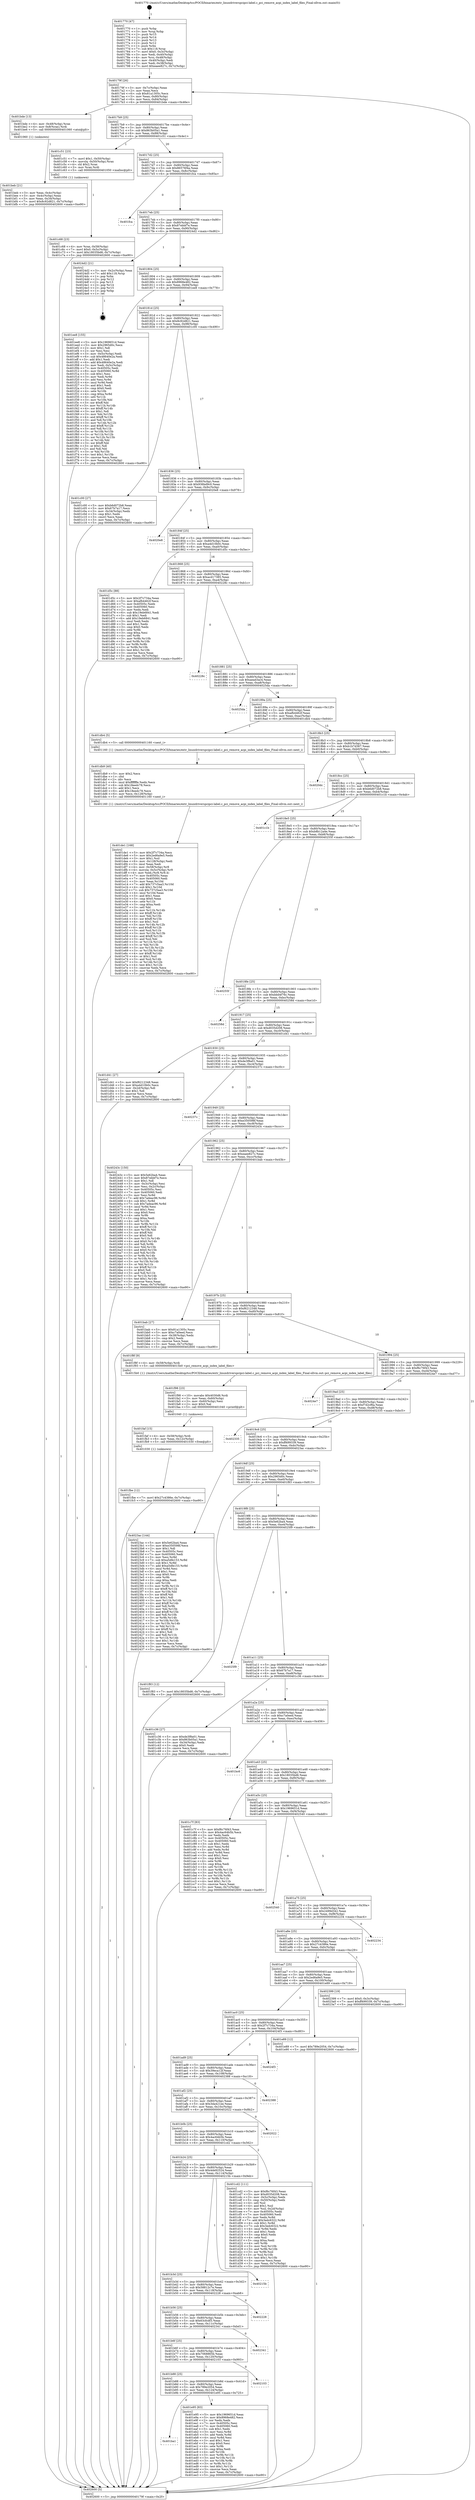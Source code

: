 digraph "0x401770" {
  label = "0x401770 (/mnt/c/Users/mathe/Desktop/tcc/POCII/binaries/extr_linuxdriverspcipci-label.c_pci_remove_acpi_index_label_files_Final-ollvm.out::main(0))"
  labelloc = "t"
  node[shape=record]

  Entry [label="",width=0.3,height=0.3,shape=circle,fillcolor=black,style=filled]
  "0x40179f" [label="{
     0x40179f [26]\l
     | [instrs]\l
     &nbsp;&nbsp;0x40179f \<+3\>: mov -0x7c(%rbp),%eax\l
     &nbsp;&nbsp;0x4017a2 \<+2\>: mov %eax,%ecx\l
     &nbsp;&nbsp;0x4017a4 \<+6\>: sub $0x81a1305c,%ecx\l
     &nbsp;&nbsp;0x4017aa \<+3\>: mov %eax,-0x80(%rbp)\l
     &nbsp;&nbsp;0x4017ad \<+6\>: mov %ecx,-0x84(%rbp)\l
     &nbsp;&nbsp;0x4017b3 \<+6\>: je 0000000000401bde \<main+0x46e\>\l
  }"]
  "0x401bde" [label="{
     0x401bde [13]\l
     | [instrs]\l
     &nbsp;&nbsp;0x401bde \<+4\>: mov -0x48(%rbp),%rax\l
     &nbsp;&nbsp;0x401be2 \<+4\>: mov 0x8(%rax),%rdi\l
     &nbsp;&nbsp;0x401be6 \<+5\>: call 0000000000401060 \<atoi@plt\>\l
     | [calls]\l
     &nbsp;&nbsp;0x401060 \{1\} (unknown)\l
  }"]
  "0x4017b9" [label="{
     0x4017b9 [25]\l
     | [instrs]\l
     &nbsp;&nbsp;0x4017b9 \<+5\>: jmp 00000000004017be \<main+0x4e\>\l
     &nbsp;&nbsp;0x4017be \<+3\>: mov -0x80(%rbp),%eax\l
     &nbsp;&nbsp;0x4017c1 \<+5\>: sub $0x863b05a1,%eax\l
     &nbsp;&nbsp;0x4017c6 \<+6\>: mov %eax,-0x88(%rbp)\l
     &nbsp;&nbsp;0x4017cc \<+6\>: je 0000000000401c51 \<main+0x4e1\>\l
  }"]
  Exit [label="",width=0.3,height=0.3,shape=circle,fillcolor=black,style=filled,peripheries=2]
  "0x401c51" [label="{
     0x401c51 [23]\l
     | [instrs]\l
     &nbsp;&nbsp;0x401c51 \<+7\>: movl $0x1,-0x50(%rbp)\l
     &nbsp;&nbsp;0x401c58 \<+4\>: movslq -0x50(%rbp),%rax\l
     &nbsp;&nbsp;0x401c5c \<+4\>: shl $0x2,%rax\l
     &nbsp;&nbsp;0x401c60 \<+3\>: mov %rax,%rdi\l
     &nbsp;&nbsp;0x401c63 \<+5\>: call 0000000000401050 \<malloc@plt\>\l
     | [calls]\l
     &nbsp;&nbsp;0x401050 \{1\} (unknown)\l
  }"]
  "0x4017d2" [label="{
     0x4017d2 [25]\l
     | [instrs]\l
     &nbsp;&nbsp;0x4017d2 \<+5\>: jmp 00000000004017d7 \<main+0x67\>\l
     &nbsp;&nbsp;0x4017d7 \<+3\>: mov -0x80(%rbp),%eax\l
     &nbsp;&nbsp;0x4017da \<+5\>: sub $0x86576f4a,%eax\l
     &nbsp;&nbsp;0x4017df \<+6\>: mov %eax,-0x8c(%rbp)\l
     &nbsp;&nbsp;0x4017e5 \<+6\>: je 0000000000401fca \<main+0x85a\>\l
  }"]
  "0x401fbe" [label="{
     0x401fbe [12]\l
     | [instrs]\l
     &nbsp;&nbsp;0x401fbe \<+7\>: movl $0x27c4386e,-0x7c(%rbp)\l
     &nbsp;&nbsp;0x401fc5 \<+5\>: jmp 0000000000402600 \<main+0xe90\>\l
  }"]
  "0x401fca" [label="{
     0x401fca\l
  }", style=dashed]
  "0x4017eb" [label="{
     0x4017eb [25]\l
     | [instrs]\l
     &nbsp;&nbsp;0x4017eb \<+5\>: jmp 00000000004017f0 \<main+0x80\>\l
     &nbsp;&nbsp;0x4017f0 \<+3\>: mov -0x80(%rbp),%eax\l
     &nbsp;&nbsp;0x4017f3 \<+5\>: sub $0x87ebbf7e,%eax\l
     &nbsp;&nbsp;0x4017f8 \<+6\>: mov %eax,-0x90(%rbp)\l
     &nbsp;&nbsp;0x4017fe \<+6\>: je 00000000004024d2 \<main+0xd62\>\l
  }"]
  "0x401faf" [label="{
     0x401faf [15]\l
     | [instrs]\l
     &nbsp;&nbsp;0x401faf \<+4\>: mov -0x58(%rbp),%rdi\l
     &nbsp;&nbsp;0x401fb3 \<+6\>: mov %eax,-0x12c(%rbp)\l
     &nbsp;&nbsp;0x401fb9 \<+5\>: call 0000000000401030 \<free@plt\>\l
     | [calls]\l
     &nbsp;&nbsp;0x401030 \{1\} (unknown)\l
  }"]
  "0x4024d2" [label="{
     0x4024d2 [21]\l
     | [instrs]\l
     &nbsp;&nbsp;0x4024d2 \<+3\>: mov -0x2c(%rbp),%eax\l
     &nbsp;&nbsp;0x4024d5 \<+7\>: add $0x118,%rsp\l
     &nbsp;&nbsp;0x4024dc \<+1\>: pop %rbx\l
     &nbsp;&nbsp;0x4024dd \<+2\>: pop %r12\l
     &nbsp;&nbsp;0x4024df \<+2\>: pop %r13\l
     &nbsp;&nbsp;0x4024e1 \<+2\>: pop %r14\l
     &nbsp;&nbsp;0x4024e3 \<+2\>: pop %r15\l
     &nbsp;&nbsp;0x4024e5 \<+1\>: pop %rbp\l
     &nbsp;&nbsp;0x4024e6 \<+1\>: ret\l
  }"]
  "0x401804" [label="{
     0x401804 [25]\l
     | [instrs]\l
     &nbsp;&nbsp;0x401804 \<+5\>: jmp 0000000000401809 \<main+0x99\>\l
     &nbsp;&nbsp;0x401809 \<+3\>: mov -0x80(%rbp),%eax\l
     &nbsp;&nbsp;0x40180c \<+5\>: sub $0x8968e482,%eax\l
     &nbsp;&nbsp;0x401811 \<+6\>: mov %eax,-0x94(%rbp)\l
     &nbsp;&nbsp;0x401817 \<+6\>: je 0000000000401ee8 \<main+0x778\>\l
  }"]
  "0x401f98" [label="{
     0x401f98 [23]\l
     | [instrs]\l
     &nbsp;&nbsp;0x401f98 \<+10\>: movabs $0x4030d6,%rdi\l
     &nbsp;&nbsp;0x401fa2 \<+3\>: mov %eax,-0x60(%rbp)\l
     &nbsp;&nbsp;0x401fa5 \<+3\>: mov -0x60(%rbp),%esi\l
     &nbsp;&nbsp;0x401fa8 \<+2\>: mov $0x0,%al\l
     &nbsp;&nbsp;0x401faa \<+5\>: call 0000000000401040 \<printf@plt\>\l
     | [calls]\l
     &nbsp;&nbsp;0x401040 \{1\} (unknown)\l
  }"]
  "0x401ee8" [label="{
     0x401ee8 [155]\l
     | [instrs]\l
     &nbsp;&nbsp;0x401ee8 \<+5\>: mov $0x1969651d,%eax\l
     &nbsp;&nbsp;0x401eed \<+5\>: mov $0x2965d0c,%ecx\l
     &nbsp;&nbsp;0x401ef2 \<+2\>: mov $0x1,%dl\l
     &nbsp;&nbsp;0x401ef4 \<+2\>: xor %esi,%esi\l
     &nbsp;&nbsp;0x401ef6 \<+3\>: mov -0x5c(%rbp),%edi\l
     &nbsp;&nbsp;0x401ef9 \<+6\>: sub $0x48640e2a,%edi\l
     &nbsp;&nbsp;0x401eff \<+3\>: add $0x1,%edi\l
     &nbsp;&nbsp;0x401f02 \<+6\>: add $0x48640e2a,%edi\l
     &nbsp;&nbsp;0x401f08 \<+3\>: mov %edi,-0x5c(%rbp)\l
     &nbsp;&nbsp;0x401f0b \<+7\>: mov 0x40505c,%edi\l
     &nbsp;&nbsp;0x401f12 \<+8\>: mov 0x405060,%r8d\l
     &nbsp;&nbsp;0x401f1a \<+3\>: sub $0x1,%esi\l
     &nbsp;&nbsp;0x401f1d \<+3\>: mov %edi,%r9d\l
     &nbsp;&nbsp;0x401f20 \<+3\>: add %esi,%r9d\l
     &nbsp;&nbsp;0x401f23 \<+4\>: imul %r9d,%edi\l
     &nbsp;&nbsp;0x401f27 \<+3\>: and $0x1,%edi\l
     &nbsp;&nbsp;0x401f2a \<+3\>: cmp $0x0,%edi\l
     &nbsp;&nbsp;0x401f2d \<+4\>: sete %r10b\l
     &nbsp;&nbsp;0x401f31 \<+4\>: cmp $0xa,%r8d\l
     &nbsp;&nbsp;0x401f35 \<+4\>: setl %r11b\l
     &nbsp;&nbsp;0x401f39 \<+3\>: mov %r10b,%bl\l
     &nbsp;&nbsp;0x401f3c \<+3\>: xor $0xff,%bl\l
     &nbsp;&nbsp;0x401f3f \<+3\>: mov %r11b,%r14b\l
     &nbsp;&nbsp;0x401f42 \<+4\>: xor $0xff,%r14b\l
     &nbsp;&nbsp;0x401f46 \<+3\>: xor $0x1,%dl\l
     &nbsp;&nbsp;0x401f49 \<+3\>: mov %bl,%r15b\l
     &nbsp;&nbsp;0x401f4c \<+4\>: and $0xff,%r15b\l
     &nbsp;&nbsp;0x401f50 \<+3\>: and %dl,%r10b\l
     &nbsp;&nbsp;0x401f53 \<+3\>: mov %r14b,%r12b\l
     &nbsp;&nbsp;0x401f56 \<+4\>: and $0xff,%r12b\l
     &nbsp;&nbsp;0x401f5a \<+3\>: and %dl,%r11b\l
     &nbsp;&nbsp;0x401f5d \<+3\>: or %r10b,%r15b\l
     &nbsp;&nbsp;0x401f60 \<+3\>: or %r11b,%r12b\l
     &nbsp;&nbsp;0x401f63 \<+3\>: xor %r12b,%r15b\l
     &nbsp;&nbsp;0x401f66 \<+3\>: or %r14b,%bl\l
     &nbsp;&nbsp;0x401f69 \<+3\>: xor $0xff,%bl\l
     &nbsp;&nbsp;0x401f6c \<+3\>: or $0x1,%dl\l
     &nbsp;&nbsp;0x401f6f \<+2\>: and %dl,%bl\l
     &nbsp;&nbsp;0x401f71 \<+3\>: or %bl,%r15b\l
     &nbsp;&nbsp;0x401f74 \<+4\>: test $0x1,%r15b\l
     &nbsp;&nbsp;0x401f78 \<+3\>: cmovne %ecx,%eax\l
     &nbsp;&nbsp;0x401f7b \<+3\>: mov %eax,-0x7c(%rbp)\l
     &nbsp;&nbsp;0x401f7e \<+5\>: jmp 0000000000402600 \<main+0xe90\>\l
  }"]
  "0x40181d" [label="{
     0x40181d [25]\l
     | [instrs]\l
     &nbsp;&nbsp;0x40181d \<+5\>: jmp 0000000000401822 \<main+0xb2\>\l
     &nbsp;&nbsp;0x401822 \<+3\>: mov -0x80(%rbp),%eax\l
     &nbsp;&nbsp;0x401825 \<+5\>: sub $0x8c92d821,%eax\l
     &nbsp;&nbsp;0x40182a \<+6\>: mov %eax,-0x98(%rbp)\l
     &nbsp;&nbsp;0x401830 \<+6\>: je 0000000000401c00 \<main+0x490\>\l
  }"]
  "0x401ba1" [label="{
     0x401ba1\l
  }", style=dashed]
  "0x401c00" [label="{
     0x401c00 [27]\l
     | [instrs]\l
     &nbsp;&nbsp;0x401c00 \<+5\>: mov $0xb6d072b8,%eax\l
     &nbsp;&nbsp;0x401c05 \<+5\>: mov $0x67b7a17,%ecx\l
     &nbsp;&nbsp;0x401c0a \<+3\>: mov -0x34(%rbp),%edx\l
     &nbsp;&nbsp;0x401c0d \<+3\>: cmp $0x1,%edx\l
     &nbsp;&nbsp;0x401c10 \<+3\>: cmovl %ecx,%eax\l
     &nbsp;&nbsp;0x401c13 \<+3\>: mov %eax,-0x7c(%rbp)\l
     &nbsp;&nbsp;0x401c16 \<+5\>: jmp 0000000000402600 \<main+0xe90\>\l
  }"]
  "0x401836" [label="{
     0x401836 [25]\l
     | [instrs]\l
     &nbsp;&nbsp;0x401836 \<+5\>: jmp 000000000040183b \<main+0xcb\>\l
     &nbsp;&nbsp;0x40183b \<+3\>: mov -0x80(%rbp),%eax\l
     &nbsp;&nbsp;0x40183e \<+5\>: sub $0x936bd9c0,%eax\l
     &nbsp;&nbsp;0x401843 \<+6\>: mov %eax,-0x9c(%rbp)\l
     &nbsp;&nbsp;0x401849 \<+6\>: je 00000000004020e8 \<main+0x978\>\l
  }"]
  "0x401e95" [label="{
     0x401e95 [83]\l
     | [instrs]\l
     &nbsp;&nbsp;0x401e95 \<+5\>: mov $0x1969651d,%eax\l
     &nbsp;&nbsp;0x401e9a \<+5\>: mov $0x8968e482,%ecx\l
     &nbsp;&nbsp;0x401e9f \<+2\>: xor %edx,%edx\l
     &nbsp;&nbsp;0x401ea1 \<+7\>: mov 0x40505c,%esi\l
     &nbsp;&nbsp;0x401ea8 \<+7\>: mov 0x405060,%edi\l
     &nbsp;&nbsp;0x401eaf \<+3\>: sub $0x1,%edx\l
     &nbsp;&nbsp;0x401eb2 \<+3\>: mov %esi,%r8d\l
     &nbsp;&nbsp;0x401eb5 \<+3\>: add %edx,%r8d\l
     &nbsp;&nbsp;0x401eb8 \<+4\>: imul %r8d,%esi\l
     &nbsp;&nbsp;0x401ebc \<+3\>: and $0x1,%esi\l
     &nbsp;&nbsp;0x401ebf \<+3\>: cmp $0x0,%esi\l
     &nbsp;&nbsp;0x401ec2 \<+4\>: sete %r9b\l
     &nbsp;&nbsp;0x401ec6 \<+3\>: cmp $0xa,%edi\l
     &nbsp;&nbsp;0x401ec9 \<+4\>: setl %r10b\l
     &nbsp;&nbsp;0x401ecd \<+3\>: mov %r9b,%r11b\l
     &nbsp;&nbsp;0x401ed0 \<+3\>: and %r10b,%r11b\l
     &nbsp;&nbsp;0x401ed3 \<+3\>: xor %r10b,%r9b\l
     &nbsp;&nbsp;0x401ed6 \<+3\>: or %r9b,%r11b\l
     &nbsp;&nbsp;0x401ed9 \<+4\>: test $0x1,%r11b\l
     &nbsp;&nbsp;0x401edd \<+3\>: cmovne %ecx,%eax\l
     &nbsp;&nbsp;0x401ee0 \<+3\>: mov %eax,-0x7c(%rbp)\l
     &nbsp;&nbsp;0x401ee3 \<+5\>: jmp 0000000000402600 \<main+0xe90\>\l
  }"]
  "0x4020e8" [label="{
     0x4020e8\l
  }", style=dashed]
  "0x40184f" [label="{
     0x40184f [25]\l
     | [instrs]\l
     &nbsp;&nbsp;0x40184f \<+5\>: jmp 0000000000401854 \<main+0xe4\>\l
     &nbsp;&nbsp;0x401854 \<+3\>: mov -0x80(%rbp),%eax\l
     &nbsp;&nbsp;0x401857 \<+5\>: sub $0xa4d10b0c,%eax\l
     &nbsp;&nbsp;0x40185c \<+6\>: mov %eax,-0xa0(%rbp)\l
     &nbsp;&nbsp;0x401862 \<+6\>: je 0000000000401d5c \<main+0x5ec\>\l
  }"]
  "0x401b88" [label="{
     0x401b88 [25]\l
     | [instrs]\l
     &nbsp;&nbsp;0x401b88 \<+5\>: jmp 0000000000401b8d \<main+0x41d\>\l
     &nbsp;&nbsp;0x401b8d \<+3\>: mov -0x80(%rbp),%eax\l
     &nbsp;&nbsp;0x401b90 \<+5\>: sub $0x789e2054,%eax\l
     &nbsp;&nbsp;0x401b95 \<+6\>: mov %eax,-0x124(%rbp)\l
     &nbsp;&nbsp;0x401b9b \<+6\>: je 0000000000401e95 \<main+0x725\>\l
  }"]
  "0x401d5c" [label="{
     0x401d5c [88]\l
     | [instrs]\l
     &nbsp;&nbsp;0x401d5c \<+5\>: mov $0x2f7c734a,%eax\l
     &nbsp;&nbsp;0x401d61 \<+5\>: mov $0xafb4462f,%ecx\l
     &nbsp;&nbsp;0x401d66 \<+7\>: mov 0x40505c,%edx\l
     &nbsp;&nbsp;0x401d6d \<+7\>: mov 0x405060,%esi\l
     &nbsp;&nbsp;0x401d74 \<+2\>: mov %edx,%edi\l
     &nbsp;&nbsp;0x401d76 \<+6\>: sub $0x19eb6841,%edi\l
     &nbsp;&nbsp;0x401d7c \<+3\>: sub $0x1,%edi\l
     &nbsp;&nbsp;0x401d7f \<+6\>: add $0x19eb6841,%edi\l
     &nbsp;&nbsp;0x401d85 \<+3\>: imul %edi,%edx\l
     &nbsp;&nbsp;0x401d88 \<+3\>: and $0x1,%edx\l
     &nbsp;&nbsp;0x401d8b \<+3\>: cmp $0x0,%edx\l
     &nbsp;&nbsp;0x401d8e \<+4\>: sete %r8b\l
     &nbsp;&nbsp;0x401d92 \<+3\>: cmp $0xa,%esi\l
     &nbsp;&nbsp;0x401d95 \<+4\>: setl %r9b\l
     &nbsp;&nbsp;0x401d99 \<+3\>: mov %r8b,%r10b\l
     &nbsp;&nbsp;0x401d9c \<+3\>: and %r9b,%r10b\l
     &nbsp;&nbsp;0x401d9f \<+3\>: xor %r9b,%r8b\l
     &nbsp;&nbsp;0x401da2 \<+3\>: or %r8b,%r10b\l
     &nbsp;&nbsp;0x401da5 \<+4\>: test $0x1,%r10b\l
     &nbsp;&nbsp;0x401da9 \<+3\>: cmovne %ecx,%eax\l
     &nbsp;&nbsp;0x401dac \<+3\>: mov %eax,-0x7c(%rbp)\l
     &nbsp;&nbsp;0x401daf \<+5\>: jmp 0000000000402600 \<main+0xe90\>\l
  }"]
  "0x401868" [label="{
     0x401868 [25]\l
     | [instrs]\l
     &nbsp;&nbsp;0x401868 \<+5\>: jmp 000000000040186d \<main+0xfd\>\l
     &nbsp;&nbsp;0x40186d \<+3\>: mov -0x80(%rbp),%eax\l
     &nbsp;&nbsp;0x401870 \<+5\>: sub $0xacd17385,%eax\l
     &nbsp;&nbsp;0x401875 \<+6\>: mov %eax,-0xa4(%rbp)\l
     &nbsp;&nbsp;0x40187b \<+6\>: je 000000000040228c \<main+0xb1c\>\l
  }"]
  "0x402103" [label="{
     0x402103\l
  }", style=dashed]
  "0x40228c" [label="{
     0x40228c\l
  }", style=dashed]
  "0x401881" [label="{
     0x401881 [25]\l
     | [instrs]\l
     &nbsp;&nbsp;0x401881 \<+5\>: jmp 0000000000401886 \<main+0x116\>\l
     &nbsp;&nbsp;0x401886 \<+3\>: mov -0x80(%rbp),%eax\l
     &nbsp;&nbsp;0x401889 \<+5\>: sub $0xaead3ac4,%eax\l
     &nbsp;&nbsp;0x40188e \<+6\>: mov %eax,-0xa8(%rbp)\l
     &nbsp;&nbsp;0x401894 \<+6\>: je 00000000004025da \<main+0xe6a\>\l
  }"]
  "0x401b6f" [label="{
     0x401b6f [25]\l
     | [instrs]\l
     &nbsp;&nbsp;0x401b6f \<+5\>: jmp 0000000000401b74 \<main+0x404\>\l
     &nbsp;&nbsp;0x401b74 \<+3\>: mov -0x80(%rbp),%eax\l
     &nbsp;&nbsp;0x401b77 \<+5\>: sub $0x7068865b,%eax\l
     &nbsp;&nbsp;0x401b7c \<+6\>: mov %eax,-0x120(%rbp)\l
     &nbsp;&nbsp;0x401b82 \<+6\>: je 0000000000402103 \<main+0x993\>\l
  }"]
  "0x4025da" [label="{
     0x4025da\l
  }", style=dashed]
  "0x40189a" [label="{
     0x40189a [25]\l
     | [instrs]\l
     &nbsp;&nbsp;0x40189a \<+5\>: jmp 000000000040189f \<main+0x12f\>\l
     &nbsp;&nbsp;0x40189f \<+3\>: mov -0x80(%rbp),%eax\l
     &nbsp;&nbsp;0x4018a2 \<+5\>: sub $0xafb4462f,%eax\l
     &nbsp;&nbsp;0x4018a7 \<+6\>: mov %eax,-0xac(%rbp)\l
     &nbsp;&nbsp;0x4018ad \<+6\>: je 0000000000401db4 \<main+0x644\>\l
  }"]
  "0x402341" [label="{
     0x402341\l
  }", style=dashed]
  "0x401db4" [label="{
     0x401db4 [5]\l
     | [instrs]\l
     &nbsp;&nbsp;0x401db4 \<+5\>: call 0000000000401160 \<next_i\>\l
     | [calls]\l
     &nbsp;&nbsp;0x401160 \{1\} (/mnt/c/Users/mathe/Desktop/tcc/POCII/binaries/extr_linuxdriverspcipci-label.c_pci_remove_acpi_index_label_files_Final-ollvm.out::next_i)\l
  }"]
  "0x4018b3" [label="{
     0x4018b3 [25]\l
     | [instrs]\l
     &nbsp;&nbsp;0x4018b3 \<+5\>: jmp 00000000004018b8 \<main+0x148\>\l
     &nbsp;&nbsp;0x4018b8 \<+3\>: mov -0x80(%rbp),%eax\l
     &nbsp;&nbsp;0x4018bb \<+5\>: sub $0xb1b7d367,%eax\l
     &nbsp;&nbsp;0x4018c0 \<+6\>: mov %eax,-0xb0(%rbp)\l
     &nbsp;&nbsp;0x4018c6 \<+6\>: je 00000000004020dc \<main+0x96c\>\l
  }"]
  "0x401b56" [label="{
     0x401b56 [25]\l
     | [instrs]\l
     &nbsp;&nbsp;0x401b56 \<+5\>: jmp 0000000000401b5b \<main+0x3eb\>\l
     &nbsp;&nbsp;0x401b5b \<+3\>: mov -0x80(%rbp),%eax\l
     &nbsp;&nbsp;0x401b5e \<+5\>: sub $0x63cfcdf3,%eax\l
     &nbsp;&nbsp;0x401b63 \<+6\>: mov %eax,-0x11c(%rbp)\l
     &nbsp;&nbsp;0x401b69 \<+6\>: je 0000000000402341 \<main+0xbd1\>\l
  }"]
  "0x4020dc" [label="{
     0x4020dc\l
  }", style=dashed]
  "0x4018cc" [label="{
     0x4018cc [25]\l
     | [instrs]\l
     &nbsp;&nbsp;0x4018cc \<+5\>: jmp 00000000004018d1 \<main+0x161\>\l
     &nbsp;&nbsp;0x4018d1 \<+3\>: mov -0x80(%rbp),%eax\l
     &nbsp;&nbsp;0x4018d4 \<+5\>: sub $0xb6d072b8,%eax\l
     &nbsp;&nbsp;0x4018d9 \<+6\>: mov %eax,-0xb4(%rbp)\l
     &nbsp;&nbsp;0x4018df \<+6\>: je 0000000000401c1b \<main+0x4ab\>\l
  }"]
  "0x402228" [label="{
     0x402228\l
  }", style=dashed]
  "0x401c1b" [label="{
     0x401c1b\l
  }", style=dashed]
  "0x4018e5" [label="{
     0x4018e5 [25]\l
     | [instrs]\l
     &nbsp;&nbsp;0x4018e5 \<+5\>: jmp 00000000004018ea \<main+0x17a\>\l
     &nbsp;&nbsp;0x4018ea \<+3\>: mov -0x80(%rbp),%eax\l
     &nbsp;&nbsp;0x4018ed \<+5\>: sub $0xb8b12a4e,%eax\l
     &nbsp;&nbsp;0x4018f2 \<+6\>: mov %eax,-0xb8(%rbp)\l
     &nbsp;&nbsp;0x4018f8 \<+6\>: je 000000000040255f \<main+0xdef\>\l
  }"]
  "0x401b3d" [label="{
     0x401b3d [25]\l
     | [instrs]\l
     &nbsp;&nbsp;0x401b3d \<+5\>: jmp 0000000000401b42 \<main+0x3d2\>\l
     &nbsp;&nbsp;0x401b42 \<+3\>: mov -0x80(%rbp),%eax\l
     &nbsp;&nbsp;0x401b45 \<+5\>: sub $0x58812c7e,%eax\l
     &nbsp;&nbsp;0x401b4a \<+6\>: mov %eax,-0x118(%rbp)\l
     &nbsp;&nbsp;0x401b50 \<+6\>: je 0000000000402228 \<main+0xab8\>\l
  }"]
  "0x40255f" [label="{
     0x40255f\l
  }", style=dashed]
  "0x4018fe" [label="{
     0x4018fe [25]\l
     | [instrs]\l
     &nbsp;&nbsp;0x4018fe \<+5\>: jmp 0000000000401903 \<main+0x193\>\l
     &nbsp;&nbsp;0x401903 \<+3\>: mov -0x80(%rbp),%eax\l
     &nbsp;&nbsp;0x401906 \<+5\>: sub $0xbbd4f76c,%eax\l
     &nbsp;&nbsp;0x40190b \<+6\>: mov %eax,-0xbc(%rbp)\l
     &nbsp;&nbsp;0x401911 \<+6\>: je 000000000040258d \<main+0xe1d\>\l
  }"]
  "0x40215b" [label="{
     0x40215b\l
  }", style=dashed]
  "0x40258d" [label="{
     0x40258d\l
  }", style=dashed]
  "0x401917" [label="{
     0x401917 [25]\l
     | [instrs]\l
     &nbsp;&nbsp;0x401917 \<+5\>: jmp 000000000040191c \<main+0x1ac\>\l
     &nbsp;&nbsp;0x40191c \<+3\>: mov -0x80(%rbp),%eax\l
     &nbsp;&nbsp;0x40191f \<+5\>: sub $0xd035d208,%eax\l
     &nbsp;&nbsp;0x401924 \<+6\>: mov %eax,-0xc0(%rbp)\l
     &nbsp;&nbsp;0x40192a \<+6\>: je 0000000000401d41 \<main+0x5d1\>\l
  }"]
  "0x401de1" [label="{
     0x401de1 [168]\l
     | [instrs]\l
     &nbsp;&nbsp;0x401de1 \<+5\>: mov $0x2f7c734a,%ecx\l
     &nbsp;&nbsp;0x401de6 \<+5\>: mov $0x2ed6a9e5,%edx\l
     &nbsp;&nbsp;0x401deb \<+3\>: mov $0x1,%sil\l
     &nbsp;&nbsp;0x401dee \<+6\>: mov -0x128(%rbp),%edi\l
     &nbsp;&nbsp;0x401df4 \<+3\>: imul %eax,%edi\l
     &nbsp;&nbsp;0x401df7 \<+4\>: mov -0x58(%rbp),%r8\l
     &nbsp;&nbsp;0x401dfb \<+4\>: movslq -0x5c(%rbp),%r9\l
     &nbsp;&nbsp;0x401dff \<+4\>: mov %edi,(%r8,%r9,4)\l
     &nbsp;&nbsp;0x401e03 \<+7\>: mov 0x40505c,%eax\l
     &nbsp;&nbsp;0x401e0a \<+7\>: mov 0x405060,%edi\l
     &nbsp;&nbsp;0x401e11 \<+3\>: mov %eax,%r10d\l
     &nbsp;&nbsp;0x401e14 \<+7\>: add $0x737c5aa3,%r10d\l
     &nbsp;&nbsp;0x401e1b \<+4\>: sub $0x1,%r10d\l
     &nbsp;&nbsp;0x401e1f \<+7\>: sub $0x737c5aa3,%r10d\l
     &nbsp;&nbsp;0x401e26 \<+4\>: imul %r10d,%eax\l
     &nbsp;&nbsp;0x401e2a \<+3\>: and $0x1,%eax\l
     &nbsp;&nbsp;0x401e2d \<+3\>: cmp $0x0,%eax\l
     &nbsp;&nbsp;0x401e30 \<+4\>: sete %r11b\l
     &nbsp;&nbsp;0x401e34 \<+3\>: cmp $0xa,%edi\l
     &nbsp;&nbsp;0x401e37 \<+3\>: setl %bl\l
     &nbsp;&nbsp;0x401e3a \<+3\>: mov %r11b,%r14b\l
     &nbsp;&nbsp;0x401e3d \<+4\>: xor $0xff,%r14b\l
     &nbsp;&nbsp;0x401e41 \<+3\>: mov %bl,%r15b\l
     &nbsp;&nbsp;0x401e44 \<+4\>: xor $0xff,%r15b\l
     &nbsp;&nbsp;0x401e48 \<+4\>: xor $0x1,%sil\l
     &nbsp;&nbsp;0x401e4c \<+3\>: mov %r14b,%r12b\l
     &nbsp;&nbsp;0x401e4f \<+4\>: and $0xff,%r12b\l
     &nbsp;&nbsp;0x401e53 \<+3\>: and %sil,%r11b\l
     &nbsp;&nbsp;0x401e56 \<+3\>: mov %r15b,%r13b\l
     &nbsp;&nbsp;0x401e59 \<+4\>: and $0xff,%r13b\l
     &nbsp;&nbsp;0x401e5d \<+3\>: and %sil,%bl\l
     &nbsp;&nbsp;0x401e60 \<+3\>: or %r11b,%r12b\l
     &nbsp;&nbsp;0x401e63 \<+3\>: or %bl,%r13b\l
     &nbsp;&nbsp;0x401e66 \<+3\>: xor %r13b,%r12b\l
     &nbsp;&nbsp;0x401e69 \<+3\>: or %r15b,%r14b\l
     &nbsp;&nbsp;0x401e6c \<+4\>: xor $0xff,%r14b\l
     &nbsp;&nbsp;0x401e70 \<+4\>: or $0x1,%sil\l
     &nbsp;&nbsp;0x401e74 \<+3\>: and %sil,%r14b\l
     &nbsp;&nbsp;0x401e77 \<+3\>: or %r14b,%r12b\l
     &nbsp;&nbsp;0x401e7a \<+4\>: test $0x1,%r12b\l
     &nbsp;&nbsp;0x401e7e \<+3\>: cmovne %edx,%ecx\l
     &nbsp;&nbsp;0x401e81 \<+3\>: mov %ecx,-0x7c(%rbp)\l
     &nbsp;&nbsp;0x401e84 \<+5\>: jmp 0000000000402600 \<main+0xe90\>\l
  }"]
  "0x401d41" [label="{
     0x401d41 [27]\l
     | [instrs]\l
     &nbsp;&nbsp;0x401d41 \<+5\>: mov $0xf6212348,%eax\l
     &nbsp;&nbsp;0x401d46 \<+5\>: mov $0xa4d10b0c,%ecx\l
     &nbsp;&nbsp;0x401d4b \<+3\>: mov -0x2d(%rbp),%dl\l
     &nbsp;&nbsp;0x401d4e \<+3\>: test $0x1,%dl\l
     &nbsp;&nbsp;0x401d51 \<+3\>: cmovne %ecx,%eax\l
     &nbsp;&nbsp;0x401d54 \<+3\>: mov %eax,-0x7c(%rbp)\l
     &nbsp;&nbsp;0x401d57 \<+5\>: jmp 0000000000402600 \<main+0xe90\>\l
  }"]
  "0x401930" [label="{
     0x401930 [25]\l
     | [instrs]\l
     &nbsp;&nbsp;0x401930 \<+5\>: jmp 0000000000401935 \<main+0x1c5\>\l
     &nbsp;&nbsp;0x401935 \<+3\>: mov -0x80(%rbp),%eax\l
     &nbsp;&nbsp;0x401938 \<+5\>: sub $0xde3f8a01,%eax\l
     &nbsp;&nbsp;0x40193d \<+6\>: mov %eax,-0xc4(%rbp)\l
     &nbsp;&nbsp;0x401943 \<+6\>: je 000000000040237c \<main+0xc0c\>\l
  }"]
  "0x401db9" [label="{
     0x401db9 [40]\l
     | [instrs]\l
     &nbsp;&nbsp;0x401db9 \<+5\>: mov $0x2,%ecx\l
     &nbsp;&nbsp;0x401dbe \<+1\>: cltd\l
     &nbsp;&nbsp;0x401dbf \<+2\>: idiv %ecx\l
     &nbsp;&nbsp;0x401dc1 \<+6\>: imul $0xfffffffe,%edx,%ecx\l
     &nbsp;&nbsp;0x401dc7 \<+6\>: sub $0x18eedc78,%ecx\l
     &nbsp;&nbsp;0x401dcd \<+3\>: add $0x1,%ecx\l
     &nbsp;&nbsp;0x401dd0 \<+6\>: add $0x18eedc78,%ecx\l
     &nbsp;&nbsp;0x401dd6 \<+6\>: mov %ecx,-0x128(%rbp)\l
     &nbsp;&nbsp;0x401ddc \<+5\>: call 0000000000401160 \<next_i\>\l
     | [calls]\l
     &nbsp;&nbsp;0x401160 \{1\} (/mnt/c/Users/mathe/Desktop/tcc/POCII/binaries/extr_linuxdriverspcipci-label.c_pci_remove_acpi_index_label_files_Final-ollvm.out::next_i)\l
  }"]
  "0x40237c" [label="{
     0x40237c\l
  }", style=dashed]
  "0x401949" [label="{
     0x401949 [25]\l
     | [instrs]\l
     &nbsp;&nbsp;0x401949 \<+5\>: jmp 000000000040194e \<main+0x1de\>\l
     &nbsp;&nbsp;0x40194e \<+3\>: mov -0x80(%rbp),%eax\l
     &nbsp;&nbsp;0x401951 \<+5\>: sub $0xe350598f,%eax\l
     &nbsp;&nbsp;0x401956 \<+6\>: mov %eax,-0xc8(%rbp)\l
     &nbsp;&nbsp;0x40195c \<+6\>: je 000000000040243c \<main+0xccc\>\l
  }"]
  "0x401b24" [label="{
     0x401b24 [25]\l
     | [instrs]\l
     &nbsp;&nbsp;0x401b24 \<+5\>: jmp 0000000000401b29 \<main+0x3b9\>\l
     &nbsp;&nbsp;0x401b29 \<+3\>: mov -0x80(%rbp),%eax\l
     &nbsp;&nbsp;0x401b2c \<+5\>: sub $0x4de92524,%eax\l
     &nbsp;&nbsp;0x401b31 \<+6\>: mov %eax,-0x114(%rbp)\l
     &nbsp;&nbsp;0x401b37 \<+6\>: je 000000000040215b \<main+0x9eb\>\l
  }"]
  "0x40243c" [label="{
     0x40243c [150]\l
     | [instrs]\l
     &nbsp;&nbsp;0x40243c \<+5\>: mov $0x5e62ba4,%eax\l
     &nbsp;&nbsp;0x402441 \<+5\>: mov $0x87ebbf7e,%ecx\l
     &nbsp;&nbsp;0x402446 \<+2\>: mov $0x1,%dl\l
     &nbsp;&nbsp;0x402448 \<+3\>: mov -0x3c(%rbp),%esi\l
     &nbsp;&nbsp;0x40244b \<+3\>: mov %esi,-0x2c(%rbp)\l
     &nbsp;&nbsp;0x40244e \<+7\>: mov 0x40505c,%esi\l
     &nbsp;&nbsp;0x402455 \<+7\>: mov 0x405060,%edi\l
     &nbsp;&nbsp;0x40245c \<+3\>: mov %esi,%r8d\l
     &nbsp;&nbsp;0x40245f \<+7\>: add $0x7adeac96,%r8d\l
     &nbsp;&nbsp;0x402466 \<+4\>: sub $0x1,%r8d\l
     &nbsp;&nbsp;0x40246a \<+7\>: sub $0x7adeac96,%r8d\l
     &nbsp;&nbsp;0x402471 \<+4\>: imul %r8d,%esi\l
     &nbsp;&nbsp;0x402475 \<+3\>: and $0x1,%esi\l
     &nbsp;&nbsp;0x402478 \<+3\>: cmp $0x0,%esi\l
     &nbsp;&nbsp;0x40247b \<+4\>: sete %r9b\l
     &nbsp;&nbsp;0x40247f \<+3\>: cmp $0xa,%edi\l
     &nbsp;&nbsp;0x402482 \<+4\>: setl %r10b\l
     &nbsp;&nbsp;0x402486 \<+3\>: mov %r9b,%r11b\l
     &nbsp;&nbsp;0x402489 \<+4\>: xor $0xff,%r11b\l
     &nbsp;&nbsp;0x40248d \<+3\>: mov %r10b,%bl\l
     &nbsp;&nbsp;0x402490 \<+3\>: xor $0xff,%bl\l
     &nbsp;&nbsp;0x402493 \<+3\>: xor $0x0,%dl\l
     &nbsp;&nbsp;0x402496 \<+3\>: mov %r11b,%r14b\l
     &nbsp;&nbsp;0x402499 \<+4\>: and $0x0,%r14b\l
     &nbsp;&nbsp;0x40249d \<+3\>: and %dl,%r9b\l
     &nbsp;&nbsp;0x4024a0 \<+3\>: mov %bl,%r15b\l
     &nbsp;&nbsp;0x4024a3 \<+4\>: and $0x0,%r15b\l
     &nbsp;&nbsp;0x4024a7 \<+3\>: and %dl,%r10b\l
     &nbsp;&nbsp;0x4024aa \<+3\>: or %r9b,%r14b\l
     &nbsp;&nbsp;0x4024ad \<+3\>: or %r10b,%r15b\l
     &nbsp;&nbsp;0x4024b0 \<+3\>: xor %r15b,%r14b\l
     &nbsp;&nbsp;0x4024b3 \<+3\>: or %bl,%r11b\l
     &nbsp;&nbsp;0x4024b6 \<+4\>: xor $0xff,%r11b\l
     &nbsp;&nbsp;0x4024ba \<+3\>: or $0x0,%dl\l
     &nbsp;&nbsp;0x4024bd \<+3\>: and %dl,%r11b\l
     &nbsp;&nbsp;0x4024c0 \<+3\>: or %r11b,%r14b\l
     &nbsp;&nbsp;0x4024c3 \<+4\>: test $0x1,%r14b\l
     &nbsp;&nbsp;0x4024c7 \<+3\>: cmovne %ecx,%eax\l
     &nbsp;&nbsp;0x4024ca \<+3\>: mov %eax,-0x7c(%rbp)\l
     &nbsp;&nbsp;0x4024cd \<+5\>: jmp 0000000000402600 \<main+0xe90\>\l
  }"]
  "0x401962" [label="{
     0x401962 [25]\l
     | [instrs]\l
     &nbsp;&nbsp;0x401962 \<+5\>: jmp 0000000000401967 \<main+0x1f7\>\l
     &nbsp;&nbsp;0x401967 \<+3\>: mov -0x80(%rbp),%eax\l
     &nbsp;&nbsp;0x40196a \<+5\>: sub $0xeaee827c,%eax\l
     &nbsp;&nbsp;0x40196f \<+6\>: mov %eax,-0xcc(%rbp)\l
     &nbsp;&nbsp;0x401975 \<+6\>: je 0000000000401bab \<main+0x43b\>\l
  }"]
  "0x401cd2" [label="{
     0x401cd2 [111]\l
     | [instrs]\l
     &nbsp;&nbsp;0x401cd2 \<+5\>: mov $0xf6c76f43,%eax\l
     &nbsp;&nbsp;0x401cd7 \<+5\>: mov $0xd035d208,%ecx\l
     &nbsp;&nbsp;0x401cdc \<+3\>: mov -0x5c(%rbp),%edx\l
     &nbsp;&nbsp;0x401cdf \<+3\>: cmp -0x50(%rbp),%edx\l
     &nbsp;&nbsp;0x401ce2 \<+4\>: setl %sil\l
     &nbsp;&nbsp;0x401ce6 \<+4\>: and $0x1,%sil\l
     &nbsp;&nbsp;0x401cea \<+4\>: mov %sil,-0x2d(%rbp)\l
     &nbsp;&nbsp;0x401cee \<+7\>: mov 0x40505c,%edx\l
     &nbsp;&nbsp;0x401cf5 \<+7\>: mov 0x405060,%edi\l
     &nbsp;&nbsp;0x401cfc \<+3\>: mov %edx,%r8d\l
     &nbsp;&nbsp;0x401cff \<+7\>: add $0x3edc6322,%r8d\l
     &nbsp;&nbsp;0x401d06 \<+4\>: sub $0x1,%r8d\l
     &nbsp;&nbsp;0x401d0a \<+7\>: sub $0x3edc6322,%r8d\l
     &nbsp;&nbsp;0x401d11 \<+4\>: imul %r8d,%edx\l
     &nbsp;&nbsp;0x401d15 \<+3\>: and $0x1,%edx\l
     &nbsp;&nbsp;0x401d18 \<+3\>: cmp $0x0,%edx\l
     &nbsp;&nbsp;0x401d1b \<+4\>: sete %sil\l
     &nbsp;&nbsp;0x401d1f \<+3\>: cmp $0xa,%edi\l
     &nbsp;&nbsp;0x401d22 \<+4\>: setl %r9b\l
     &nbsp;&nbsp;0x401d26 \<+3\>: mov %sil,%r10b\l
     &nbsp;&nbsp;0x401d29 \<+3\>: and %r9b,%r10b\l
     &nbsp;&nbsp;0x401d2c \<+3\>: xor %r9b,%sil\l
     &nbsp;&nbsp;0x401d2f \<+3\>: or %sil,%r10b\l
     &nbsp;&nbsp;0x401d32 \<+4\>: test $0x1,%r10b\l
     &nbsp;&nbsp;0x401d36 \<+3\>: cmovne %ecx,%eax\l
     &nbsp;&nbsp;0x401d39 \<+3\>: mov %eax,-0x7c(%rbp)\l
     &nbsp;&nbsp;0x401d3c \<+5\>: jmp 0000000000402600 \<main+0xe90\>\l
  }"]
  "0x401bab" [label="{
     0x401bab [27]\l
     | [instrs]\l
     &nbsp;&nbsp;0x401bab \<+5\>: mov $0x81a1305c,%eax\l
     &nbsp;&nbsp;0x401bb0 \<+5\>: mov $0xc7a0eed,%ecx\l
     &nbsp;&nbsp;0x401bb5 \<+3\>: mov -0x38(%rbp),%edx\l
     &nbsp;&nbsp;0x401bb8 \<+3\>: cmp $0x2,%edx\l
     &nbsp;&nbsp;0x401bbb \<+3\>: cmovne %ecx,%eax\l
     &nbsp;&nbsp;0x401bbe \<+3\>: mov %eax,-0x7c(%rbp)\l
     &nbsp;&nbsp;0x401bc1 \<+5\>: jmp 0000000000402600 \<main+0xe90\>\l
  }"]
  "0x40197b" [label="{
     0x40197b [25]\l
     | [instrs]\l
     &nbsp;&nbsp;0x40197b \<+5\>: jmp 0000000000401980 \<main+0x210\>\l
     &nbsp;&nbsp;0x401980 \<+3\>: mov -0x80(%rbp),%eax\l
     &nbsp;&nbsp;0x401983 \<+5\>: sub $0xf6212348,%eax\l
     &nbsp;&nbsp;0x401988 \<+6\>: mov %eax,-0xd0(%rbp)\l
     &nbsp;&nbsp;0x40198e \<+6\>: je 0000000000401f8f \<main+0x81f\>\l
  }"]
  "0x402600" [label="{
     0x402600 [5]\l
     | [instrs]\l
     &nbsp;&nbsp;0x402600 \<+5\>: jmp 000000000040179f \<main+0x2f\>\l
  }"]
  "0x401770" [label="{
     0x401770 [47]\l
     | [instrs]\l
     &nbsp;&nbsp;0x401770 \<+1\>: push %rbp\l
     &nbsp;&nbsp;0x401771 \<+3\>: mov %rsp,%rbp\l
     &nbsp;&nbsp;0x401774 \<+2\>: push %r15\l
     &nbsp;&nbsp;0x401776 \<+2\>: push %r14\l
     &nbsp;&nbsp;0x401778 \<+2\>: push %r13\l
     &nbsp;&nbsp;0x40177a \<+2\>: push %r12\l
     &nbsp;&nbsp;0x40177c \<+1\>: push %rbx\l
     &nbsp;&nbsp;0x40177d \<+7\>: sub $0x118,%rsp\l
     &nbsp;&nbsp;0x401784 \<+7\>: movl $0x0,-0x3c(%rbp)\l
     &nbsp;&nbsp;0x40178b \<+3\>: mov %edi,-0x40(%rbp)\l
     &nbsp;&nbsp;0x40178e \<+4\>: mov %rsi,-0x48(%rbp)\l
     &nbsp;&nbsp;0x401792 \<+3\>: mov -0x40(%rbp),%edi\l
     &nbsp;&nbsp;0x401795 \<+3\>: mov %edi,-0x38(%rbp)\l
     &nbsp;&nbsp;0x401798 \<+7\>: movl $0xeaee827c,-0x7c(%rbp)\l
  }"]
  "0x401beb" [label="{
     0x401beb [21]\l
     | [instrs]\l
     &nbsp;&nbsp;0x401beb \<+3\>: mov %eax,-0x4c(%rbp)\l
     &nbsp;&nbsp;0x401bee \<+3\>: mov -0x4c(%rbp),%eax\l
     &nbsp;&nbsp;0x401bf1 \<+3\>: mov %eax,-0x34(%rbp)\l
     &nbsp;&nbsp;0x401bf4 \<+7\>: movl $0x8c92d821,-0x7c(%rbp)\l
     &nbsp;&nbsp;0x401bfb \<+5\>: jmp 0000000000402600 \<main+0xe90\>\l
  }"]
  "0x401b0b" [label="{
     0x401b0b [25]\l
     | [instrs]\l
     &nbsp;&nbsp;0x401b0b \<+5\>: jmp 0000000000401b10 \<main+0x3a0\>\l
     &nbsp;&nbsp;0x401b10 \<+3\>: mov -0x80(%rbp),%eax\l
     &nbsp;&nbsp;0x401b13 \<+5\>: sub $0x4ac64b5b,%eax\l
     &nbsp;&nbsp;0x401b18 \<+6\>: mov %eax,-0x110(%rbp)\l
     &nbsp;&nbsp;0x401b1e \<+6\>: je 0000000000401cd2 \<main+0x562\>\l
  }"]
  "0x401f8f" [label="{
     0x401f8f [9]\l
     | [instrs]\l
     &nbsp;&nbsp;0x401f8f \<+4\>: mov -0x58(%rbp),%rdi\l
     &nbsp;&nbsp;0x401f93 \<+5\>: call 00000000004015b0 \<pci_remove_acpi_index_label_files\>\l
     | [calls]\l
     &nbsp;&nbsp;0x4015b0 \{1\} (/mnt/c/Users/mathe/Desktop/tcc/POCII/binaries/extr_linuxdriverspcipci-label.c_pci_remove_acpi_index_label_files_Final-ollvm.out::pci_remove_acpi_index_label_files)\l
  }"]
  "0x401994" [label="{
     0x401994 [25]\l
     | [instrs]\l
     &nbsp;&nbsp;0x401994 \<+5\>: jmp 0000000000401999 \<main+0x229\>\l
     &nbsp;&nbsp;0x401999 \<+3\>: mov -0x80(%rbp),%eax\l
     &nbsp;&nbsp;0x40199c \<+5\>: sub $0xf6c76f43,%eax\l
     &nbsp;&nbsp;0x4019a1 \<+6\>: mov %eax,-0xd4(%rbp)\l
     &nbsp;&nbsp;0x4019a7 \<+6\>: je 00000000004024e7 \<main+0xd77\>\l
  }"]
  "0x402022" [label="{
     0x402022\l
  }", style=dashed]
  "0x4024e7" [label="{
     0x4024e7\l
  }", style=dashed]
  "0x4019ad" [label="{
     0x4019ad [25]\l
     | [instrs]\l
     &nbsp;&nbsp;0x4019ad \<+5\>: jmp 00000000004019b2 \<main+0x242\>\l
     &nbsp;&nbsp;0x4019b2 \<+3\>: mov -0x80(%rbp),%eax\l
     &nbsp;&nbsp;0x4019b5 \<+5\>: sub $0xf7d2cf6a,%eax\l
     &nbsp;&nbsp;0x4019ba \<+6\>: mov %eax,-0xd8(%rbp)\l
     &nbsp;&nbsp;0x4019c0 \<+6\>: je 0000000000402335 \<main+0xbc5\>\l
  }"]
  "0x401af2" [label="{
     0x401af2 [25]\l
     | [instrs]\l
     &nbsp;&nbsp;0x401af2 \<+5\>: jmp 0000000000401af7 \<main+0x387\>\l
     &nbsp;&nbsp;0x401af7 \<+3\>: mov -0x80(%rbp),%eax\l
     &nbsp;&nbsp;0x401afa \<+5\>: sub $0x3da421ee,%eax\l
     &nbsp;&nbsp;0x401aff \<+6\>: mov %eax,-0x10c(%rbp)\l
     &nbsp;&nbsp;0x401b05 \<+6\>: je 0000000000402022 \<main+0x8b2\>\l
  }"]
  "0x402335" [label="{
     0x402335\l
  }", style=dashed]
  "0x4019c6" [label="{
     0x4019c6 [25]\l
     | [instrs]\l
     &nbsp;&nbsp;0x4019c6 \<+5\>: jmp 00000000004019cb \<main+0x25b\>\l
     &nbsp;&nbsp;0x4019cb \<+3\>: mov -0x80(%rbp),%eax\l
     &nbsp;&nbsp;0x4019ce \<+5\>: sub $0xff499339,%eax\l
     &nbsp;&nbsp;0x4019d3 \<+6\>: mov %eax,-0xdc(%rbp)\l
     &nbsp;&nbsp;0x4019d9 \<+6\>: je 00000000004023ac \<main+0xc3c\>\l
  }"]
  "0x402388" [label="{
     0x402388\l
  }", style=dashed]
  "0x4023ac" [label="{
     0x4023ac [144]\l
     | [instrs]\l
     &nbsp;&nbsp;0x4023ac \<+5\>: mov $0x5e62ba4,%eax\l
     &nbsp;&nbsp;0x4023b1 \<+5\>: mov $0xe350598f,%ecx\l
     &nbsp;&nbsp;0x4023b6 \<+2\>: mov $0x1,%dl\l
     &nbsp;&nbsp;0x4023b8 \<+7\>: mov 0x40505c,%esi\l
     &nbsp;&nbsp;0x4023bf \<+7\>: mov 0x405060,%edi\l
     &nbsp;&nbsp;0x4023c6 \<+3\>: mov %esi,%r8d\l
     &nbsp;&nbsp;0x4023c9 \<+7\>: sub $0xa5dfe153,%r8d\l
     &nbsp;&nbsp;0x4023d0 \<+4\>: sub $0x1,%r8d\l
     &nbsp;&nbsp;0x4023d4 \<+7\>: add $0xa5dfe153,%r8d\l
     &nbsp;&nbsp;0x4023db \<+4\>: imul %r8d,%esi\l
     &nbsp;&nbsp;0x4023df \<+3\>: and $0x1,%esi\l
     &nbsp;&nbsp;0x4023e2 \<+3\>: cmp $0x0,%esi\l
     &nbsp;&nbsp;0x4023e5 \<+4\>: sete %r9b\l
     &nbsp;&nbsp;0x4023e9 \<+3\>: cmp $0xa,%edi\l
     &nbsp;&nbsp;0x4023ec \<+4\>: setl %r10b\l
     &nbsp;&nbsp;0x4023f0 \<+3\>: mov %r9b,%r11b\l
     &nbsp;&nbsp;0x4023f3 \<+4\>: xor $0xff,%r11b\l
     &nbsp;&nbsp;0x4023f7 \<+3\>: mov %r10b,%bl\l
     &nbsp;&nbsp;0x4023fa \<+3\>: xor $0xff,%bl\l
     &nbsp;&nbsp;0x4023fd \<+3\>: xor $0x1,%dl\l
     &nbsp;&nbsp;0x402400 \<+3\>: mov %r11b,%r14b\l
     &nbsp;&nbsp;0x402403 \<+4\>: and $0xff,%r14b\l
     &nbsp;&nbsp;0x402407 \<+3\>: and %dl,%r9b\l
     &nbsp;&nbsp;0x40240a \<+3\>: mov %bl,%r15b\l
     &nbsp;&nbsp;0x40240d \<+4\>: and $0xff,%r15b\l
     &nbsp;&nbsp;0x402411 \<+3\>: and %dl,%r10b\l
     &nbsp;&nbsp;0x402414 \<+3\>: or %r9b,%r14b\l
     &nbsp;&nbsp;0x402417 \<+3\>: or %r10b,%r15b\l
     &nbsp;&nbsp;0x40241a \<+3\>: xor %r15b,%r14b\l
     &nbsp;&nbsp;0x40241d \<+3\>: or %bl,%r11b\l
     &nbsp;&nbsp;0x402420 \<+4\>: xor $0xff,%r11b\l
     &nbsp;&nbsp;0x402424 \<+3\>: or $0x1,%dl\l
     &nbsp;&nbsp;0x402427 \<+3\>: and %dl,%r11b\l
     &nbsp;&nbsp;0x40242a \<+3\>: or %r11b,%r14b\l
     &nbsp;&nbsp;0x40242d \<+4\>: test $0x1,%r14b\l
     &nbsp;&nbsp;0x402431 \<+3\>: cmovne %ecx,%eax\l
     &nbsp;&nbsp;0x402434 \<+3\>: mov %eax,-0x7c(%rbp)\l
     &nbsp;&nbsp;0x402437 \<+5\>: jmp 0000000000402600 \<main+0xe90\>\l
  }"]
  "0x4019df" [label="{
     0x4019df [25]\l
     | [instrs]\l
     &nbsp;&nbsp;0x4019df \<+5\>: jmp 00000000004019e4 \<main+0x274\>\l
     &nbsp;&nbsp;0x4019e4 \<+3\>: mov -0x80(%rbp),%eax\l
     &nbsp;&nbsp;0x4019e7 \<+5\>: sub $0x2965d0c,%eax\l
     &nbsp;&nbsp;0x4019ec \<+6\>: mov %eax,-0xe0(%rbp)\l
     &nbsp;&nbsp;0x4019f2 \<+6\>: je 0000000000401f83 \<main+0x813\>\l
  }"]
  "0x401ad9" [label="{
     0x401ad9 [25]\l
     | [instrs]\l
     &nbsp;&nbsp;0x401ad9 \<+5\>: jmp 0000000000401ade \<main+0x36e\>\l
     &nbsp;&nbsp;0x401ade \<+3\>: mov -0x80(%rbp),%eax\l
     &nbsp;&nbsp;0x401ae1 \<+5\>: sub $0x39eca12f,%eax\l
     &nbsp;&nbsp;0x401ae6 \<+6\>: mov %eax,-0x108(%rbp)\l
     &nbsp;&nbsp;0x401aec \<+6\>: je 0000000000402388 \<main+0xc18\>\l
  }"]
  "0x401f83" [label="{
     0x401f83 [12]\l
     | [instrs]\l
     &nbsp;&nbsp;0x401f83 \<+7\>: movl $0x18035bd6,-0x7c(%rbp)\l
     &nbsp;&nbsp;0x401f8a \<+5\>: jmp 0000000000402600 \<main+0xe90\>\l
  }"]
  "0x4019f8" [label="{
     0x4019f8 [25]\l
     | [instrs]\l
     &nbsp;&nbsp;0x4019f8 \<+5\>: jmp 00000000004019fd \<main+0x28d\>\l
     &nbsp;&nbsp;0x4019fd \<+3\>: mov -0x80(%rbp),%eax\l
     &nbsp;&nbsp;0x401a00 \<+5\>: sub $0x5e62ba4,%eax\l
     &nbsp;&nbsp;0x401a05 \<+6\>: mov %eax,-0xe4(%rbp)\l
     &nbsp;&nbsp;0x401a0b \<+6\>: je 00000000004025f9 \<main+0xe89\>\l
  }"]
  "0x4024f3" [label="{
     0x4024f3\l
  }", style=dashed]
  "0x4025f9" [label="{
     0x4025f9\l
  }", style=dashed]
  "0x401a11" [label="{
     0x401a11 [25]\l
     | [instrs]\l
     &nbsp;&nbsp;0x401a11 \<+5\>: jmp 0000000000401a16 \<main+0x2a6\>\l
     &nbsp;&nbsp;0x401a16 \<+3\>: mov -0x80(%rbp),%eax\l
     &nbsp;&nbsp;0x401a19 \<+5\>: sub $0x67b7a17,%eax\l
     &nbsp;&nbsp;0x401a1e \<+6\>: mov %eax,-0xe8(%rbp)\l
     &nbsp;&nbsp;0x401a24 \<+6\>: je 0000000000401c36 \<main+0x4c6\>\l
  }"]
  "0x401ac0" [label="{
     0x401ac0 [25]\l
     | [instrs]\l
     &nbsp;&nbsp;0x401ac0 \<+5\>: jmp 0000000000401ac5 \<main+0x355\>\l
     &nbsp;&nbsp;0x401ac5 \<+3\>: mov -0x80(%rbp),%eax\l
     &nbsp;&nbsp;0x401ac8 \<+5\>: sub $0x2f7c734a,%eax\l
     &nbsp;&nbsp;0x401acd \<+6\>: mov %eax,-0x104(%rbp)\l
     &nbsp;&nbsp;0x401ad3 \<+6\>: je 00000000004024f3 \<main+0xd83\>\l
  }"]
  "0x401c36" [label="{
     0x401c36 [27]\l
     | [instrs]\l
     &nbsp;&nbsp;0x401c36 \<+5\>: mov $0xde3f8a01,%eax\l
     &nbsp;&nbsp;0x401c3b \<+5\>: mov $0x863b05a1,%ecx\l
     &nbsp;&nbsp;0x401c40 \<+3\>: mov -0x34(%rbp),%edx\l
     &nbsp;&nbsp;0x401c43 \<+3\>: cmp $0x0,%edx\l
     &nbsp;&nbsp;0x401c46 \<+3\>: cmove %ecx,%eax\l
     &nbsp;&nbsp;0x401c49 \<+3\>: mov %eax,-0x7c(%rbp)\l
     &nbsp;&nbsp;0x401c4c \<+5\>: jmp 0000000000402600 \<main+0xe90\>\l
  }"]
  "0x401a2a" [label="{
     0x401a2a [25]\l
     | [instrs]\l
     &nbsp;&nbsp;0x401a2a \<+5\>: jmp 0000000000401a2f \<main+0x2bf\>\l
     &nbsp;&nbsp;0x401a2f \<+3\>: mov -0x80(%rbp),%eax\l
     &nbsp;&nbsp;0x401a32 \<+5\>: sub $0xc7a0eed,%eax\l
     &nbsp;&nbsp;0x401a37 \<+6\>: mov %eax,-0xec(%rbp)\l
     &nbsp;&nbsp;0x401a3d \<+6\>: je 0000000000401bc6 \<main+0x456\>\l
  }"]
  "0x401c68" [label="{
     0x401c68 [23]\l
     | [instrs]\l
     &nbsp;&nbsp;0x401c68 \<+4\>: mov %rax,-0x58(%rbp)\l
     &nbsp;&nbsp;0x401c6c \<+7\>: movl $0x0,-0x5c(%rbp)\l
     &nbsp;&nbsp;0x401c73 \<+7\>: movl $0x18035bd6,-0x7c(%rbp)\l
     &nbsp;&nbsp;0x401c7a \<+5\>: jmp 0000000000402600 \<main+0xe90\>\l
  }"]
  "0x401e89" [label="{
     0x401e89 [12]\l
     | [instrs]\l
     &nbsp;&nbsp;0x401e89 \<+7\>: movl $0x789e2054,-0x7c(%rbp)\l
     &nbsp;&nbsp;0x401e90 \<+5\>: jmp 0000000000402600 \<main+0xe90\>\l
  }"]
  "0x401bc6" [label="{
     0x401bc6\l
  }", style=dashed]
  "0x401a43" [label="{
     0x401a43 [25]\l
     | [instrs]\l
     &nbsp;&nbsp;0x401a43 \<+5\>: jmp 0000000000401a48 \<main+0x2d8\>\l
     &nbsp;&nbsp;0x401a48 \<+3\>: mov -0x80(%rbp),%eax\l
     &nbsp;&nbsp;0x401a4b \<+5\>: sub $0x18035bd6,%eax\l
     &nbsp;&nbsp;0x401a50 \<+6\>: mov %eax,-0xf0(%rbp)\l
     &nbsp;&nbsp;0x401a56 \<+6\>: je 0000000000401c7f \<main+0x50f\>\l
  }"]
  "0x401aa7" [label="{
     0x401aa7 [25]\l
     | [instrs]\l
     &nbsp;&nbsp;0x401aa7 \<+5\>: jmp 0000000000401aac \<main+0x33c\>\l
     &nbsp;&nbsp;0x401aac \<+3\>: mov -0x80(%rbp),%eax\l
     &nbsp;&nbsp;0x401aaf \<+5\>: sub $0x2ed6a9e5,%eax\l
     &nbsp;&nbsp;0x401ab4 \<+6\>: mov %eax,-0x100(%rbp)\l
     &nbsp;&nbsp;0x401aba \<+6\>: je 0000000000401e89 \<main+0x719\>\l
  }"]
  "0x401c7f" [label="{
     0x401c7f [83]\l
     | [instrs]\l
     &nbsp;&nbsp;0x401c7f \<+5\>: mov $0xf6c76f43,%eax\l
     &nbsp;&nbsp;0x401c84 \<+5\>: mov $0x4ac64b5b,%ecx\l
     &nbsp;&nbsp;0x401c89 \<+2\>: xor %edx,%edx\l
     &nbsp;&nbsp;0x401c8b \<+7\>: mov 0x40505c,%esi\l
     &nbsp;&nbsp;0x401c92 \<+7\>: mov 0x405060,%edi\l
     &nbsp;&nbsp;0x401c99 \<+3\>: sub $0x1,%edx\l
     &nbsp;&nbsp;0x401c9c \<+3\>: mov %esi,%r8d\l
     &nbsp;&nbsp;0x401c9f \<+3\>: add %edx,%r8d\l
     &nbsp;&nbsp;0x401ca2 \<+4\>: imul %r8d,%esi\l
     &nbsp;&nbsp;0x401ca6 \<+3\>: and $0x1,%esi\l
     &nbsp;&nbsp;0x401ca9 \<+3\>: cmp $0x0,%esi\l
     &nbsp;&nbsp;0x401cac \<+4\>: sete %r9b\l
     &nbsp;&nbsp;0x401cb0 \<+3\>: cmp $0xa,%edi\l
     &nbsp;&nbsp;0x401cb3 \<+4\>: setl %r10b\l
     &nbsp;&nbsp;0x401cb7 \<+3\>: mov %r9b,%r11b\l
     &nbsp;&nbsp;0x401cba \<+3\>: and %r10b,%r11b\l
     &nbsp;&nbsp;0x401cbd \<+3\>: xor %r10b,%r9b\l
     &nbsp;&nbsp;0x401cc0 \<+3\>: or %r9b,%r11b\l
     &nbsp;&nbsp;0x401cc3 \<+4\>: test $0x1,%r11b\l
     &nbsp;&nbsp;0x401cc7 \<+3\>: cmovne %ecx,%eax\l
     &nbsp;&nbsp;0x401cca \<+3\>: mov %eax,-0x7c(%rbp)\l
     &nbsp;&nbsp;0x401ccd \<+5\>: jmp 0000000000402600 \<main+0xe90\>\l
  }"]
  "0x401a5c" [label="{
     0x401a5c [25]\l
     | [instrs]\l
     &nbsp;&nbsp;0x401a5c \<+5\>: jmp 0000000000401a61 \<main+0x2f1\>\l
     &nbsp;&nbsp;0x401a61 \<+3\>: mov -0x80(%rbp),%eax\l
     &nbsp;&nbsp;0x401a64 \<+5\>: sub $0x1969651d,%eax\l
     &nbsp;&nbsp;0x401a69 \<+6\>: mov %eax,-0xf4(%rbp)\l
     &nbsp;&nbsp;0x401a6f \<+6\>: je 0000000000402540 \<main+0xdd0\>\l
  }"]
  "0x402399" [label="{
     0x402399 [19]\l
     | [instrs]\l
     &nbsp;&nbsp;0x402399 \<+7\>: movl $0x0,-0x3c(%rbp)\l
     &nbsp;&nbsp;0x4023a0 \<+7\>: movl $0xff499339,-0x7c(%rbp)\l
     &nbsp;&nbsp;0x4023a7 \<+5\>: jmp 0000000000402600 \<main+0xe90\>\l
  }"]
  "0x402540" [label="{
     0x402540\l
  }", style=dashed]
  "0x401a75" [label="{
     0x401a75 [25]\l
     | [instrs]\l
     &nbsp;&nbsp;0x401a75 \<+5\>: jmp 0000000000401a7a \<main+0x30a\>\l
     &nbsp;&nbsp;0x401a7a \<+3\>: mov -0x80(%rbp),%eax\l
     &nbsp;&nbsp;0x401a7d \<+5\>: sub $0x2499d342,%eax\l
     &nbsp;&nbsp;0x401a82 \<+6\>: mov %eax,-0xf8(%rbp)\l
     &nbsp;&nbsp;0x401a88 \<+6\>: je 0000000000402234 \<main+0xac4\>\l
  }"]
  "0x401a8e" [label="{
     0x401a8e [25]\l
     | [instrs]\l
     &nbsp;&nbsp;0x401a8e \<+5\>: jmp 0000000000401a93 \<main+0x323\>\l
     &nbsp;&nbsp;0x401a93 \<+3\>: mov -0x80(%rbp),%eax\l
     &nbsp;&nbsp;0x401a96 \<+5\>: sub $0x27c4386e,%eax\l
     &nbsp;&nbsp;0x401a9b \<+6\>: mov %eax,-0xfc(%rbp)\l
     &nbsp;&nbsp;0x401aa1 \<+6\>: je 0000000000402399 \<main+0xc29\>\l
  }"]
  "0x402234" [label="{
     0x402234\l
  }", style=dashed]
  Entry -> "0x401770" [label=" 1"]
  "0x40179f" -> "0x401bde" [label=" 1"]
  "0x40179f" -> "0x4017b9" [label=" 21"]
  "0x4024d2" -> Exit [label=" 1"]
  "0x4017b9" -> "0x401c51" [label=" 1"]
  "0x4017b9" -> "0x4017d2" [label=" 20"]
  "0x40243c" -> "0x402600" [label=" 1"]
  "0x4017d2" -> "0x401fca" [label=" 0"]
  "0x4017d2" -> "0x4017eb" [label=" 20"]
  "0x4023ac" -> "0x402600" [label=" 1"]
  "0x4017eb" -> "0x4024d2" [label=" 1"]
  "0x4017eb" -> "0x401804" [label=" 19"]
  "0x402399" -> "0x402600" [label=" 1"]
  "0x401804" -> "0x401ee8" [label=" 1"]
  "0x401804" -> "0x40181d" [label=" 18"]
  "0x401fbe" -> "0x402600" [label=" 1"]
  "0x40181d" -> "0x401c00" [label=" 1"]
  "0x40181d" -> "0x401836" [label=" 17"]
  "0x401faf" -> "0x401fbe" [label=" 1"]
  "0x401836" -> "0x4020e8" [label=" 0"]
  "0x401836" -> "0x40184f" [label=" 17"]
  "0x401f98" -> "0x401faf" [label=" 1"]
  "0x40184f" -> "0x401d5c" [label=" 1"]
  "0x40184f" -> "0x401868" [label=" 16"]
  "0x401f83" -> "0x402600" [label=" 1"]
  "0x401868" -> "0x40228c" [label=" 0"]
  "0x401868" -> "0x401881" [label=" 16"]
  "0x401ee8" -> "0x402600" [label=" 1"]
  "0x401881" -> "0x4025da" [label=" 0"]
  "0x401881" -> "0x40189a" [label=" 16"]
  "0x401b88" -> "0x401ba1" [label=" 0"]
  "0x40189a" -> "0x401db4" [label=" 1"]
  "0x40189a" -> "0x4018b3" [label=" 15"]
  "0x401b88" -> "0x401e95" [label=" 1"]
  "0x4018b3" -> "0x4020dc" [label=" 0"]
  "0x4018b3" -> "0x4018cc" [label=" 15"]
  "0x401b6f" -> "0x401b88" [label=" 1"]
  "0x4018cc" -> "0x401c1b" [label=" 0"]
  "0x4018cc" -> "0x4018e5" [label=" 15"]
  "0x401b6f" -> "0x402103" [label=" 0"]
  "0x4018e5" -> "0x40255f" [label=" 0"]
  "0x4018e5" -> "0x4018fe" [label=" 15"]
  "0x401b56" -> "0x401b6f" [label=" 1"]
  "0x4018fe" -> "0x40258d" [label=" 0"]
  "0x4018fe" -> "0x401917" [label=" 15"]
  "0x401b56" -> "0x402341" [label=" 0"]
  "0x401917" -> "0x401d41" [label=" 2"]
  "0x401917" -> "0x401930" [label=" 13"]
  "0x401b3d" -> "0x401b56" [label=" 1"]
  "0x401930" -> "0x40237c" [label=" 0"]
  "0x401930" -> "0x401949" [label=" 13"]
  "0x401b3d" -> "0x402228" [label=" 0"]
  "0x401949" -> "0x40243c" [label=" 1"]
  "0x401949" -> "0x401962" [label=" 12"]
  "0x401e95" -> "0x402600" [label=" 1"]
  "0x401962" -> "0x401bab" [label=" 1"]
  "0x401962" -> "0x40197b" [label=" 11"]
  "0x401bab" -> "0x402600" [label=" 1"]
  "0x401770" -> "0x40179f" [label=" 1"]
  "0x402600" -> "0x40179f" [label=" 21"]
  "0x401bde" -> "0x401beb" [label=" 1"]
  "0x401beb" -> "0x402600" [label=" 1"]
  "0x401c00" -> "0x402600" [label=" 1"]
  "0x401b24" -> "0x401b3d" [label=" 1"]
  "0x40197b" -> "0x401f8f" [label=" 1"]
  "0x40197b" -> "0x401994" [label=" 10"]
  "0x401f8f" -> "0x401f98" [label=" 1"]
  "0x401994" -> "0x4024e7" [label=" 0"]
  "0x401994" -> "0x4019ad" [label=" 10"]
  "0x401e89" -> "0x402600" [label=" 1"]
  "0x4019ad" -> "0x402335" [label=" 0"]
  "0x4019ad" -> "0x4019c6" [label=" 10"]
  "0x401db9" -> "0x401de1" [label=" 1"]
  "0x4019c6" -> "0x4023ac" [label=" 1"]
  "0x4019c6" -> "0x4019df" [label=" 9"]
  "0x401db4" -> "0x401db9" [label=" 1"]
  "0x4019df" -> "0x401f83" [label=" 1"]
  "0x4019df" -> "0x4019f8" [label=" 8"]
  "0x401d41" -> "0x402600" [label=" 2"]
  "0x4019f8" -> "0x4025f9" [label=" 0"]
  "0x4019f8" -> "0x401a11" [label=" 8"]
  "0x401cd2" -> "0x402600" [label=" 2"]
  "0x401a11" -> "0x401c36" [label=" 1"]
  "0x401a11" -> "0x401a2a" [label=" 7"]
  "0x401c36" -> "0x402600" [label=" 1"]
  "0x401c51" -> "0x401c68" [label=" 1"]
  "0x401c68" -> "0x402600" [label=" 1"]
  "0x401b0b" -> "0x401cd2" [label=" 2"]
  "0x401a2a" -> "0x401bc6" [label=" 0"]
  "0x401a2a" -> "0x401a43" [label=" 7"]
  "0x401b24" -> "0x40215b" [label=" 0"]
  "0x401a43" -> "0x401c7f" [label=" 2"]
  "0x401a43" -> "0x401a5c" [label=" 5"]
  "0x401c7f" -> "0x402600" [label=" 2"]
  "0x401af2" -> "0x402022" [label=" 0"]
  "0x401a5c" -> "0x402540" [label=" 0"]
  "0x401a5c" -> "0x401a75" [label=" 5"]
  "0x401de1" -> "0x402600" [label=" 1"]
  "0x401a75" -> "0x402234" [label=" 0"]
  "0x401a75" -> "0x401a8e" [label=" 5"]
  "0x401ad9" -> "0x401af2" [label=" 3"]
  "0x401a8e" -> "0x402399" [label=" 1"]
  "0x401a8e" -> "0x401aa7" [label=" 4"]
  "0x401af2" -> "0x401b0b" [label=" 3"]
  "0x401aa7" -> "0x401e89" [label=" 1"]
  "0x401aa7" -> "0x401ac0" [label=" 3"]
  "0x401b0b" -> "0x401b24" [label=" 1"]
  "0x401ac0" -> "0x4024f3" [label=" 0"]
  "0x401ac0" -> "0x401ad9" [label=" 3"]
  "0x401d5c" -> "0x402600" [label=" 1"]
  "0x401ad9" -> "0x402388" [label=" 0"]
}
